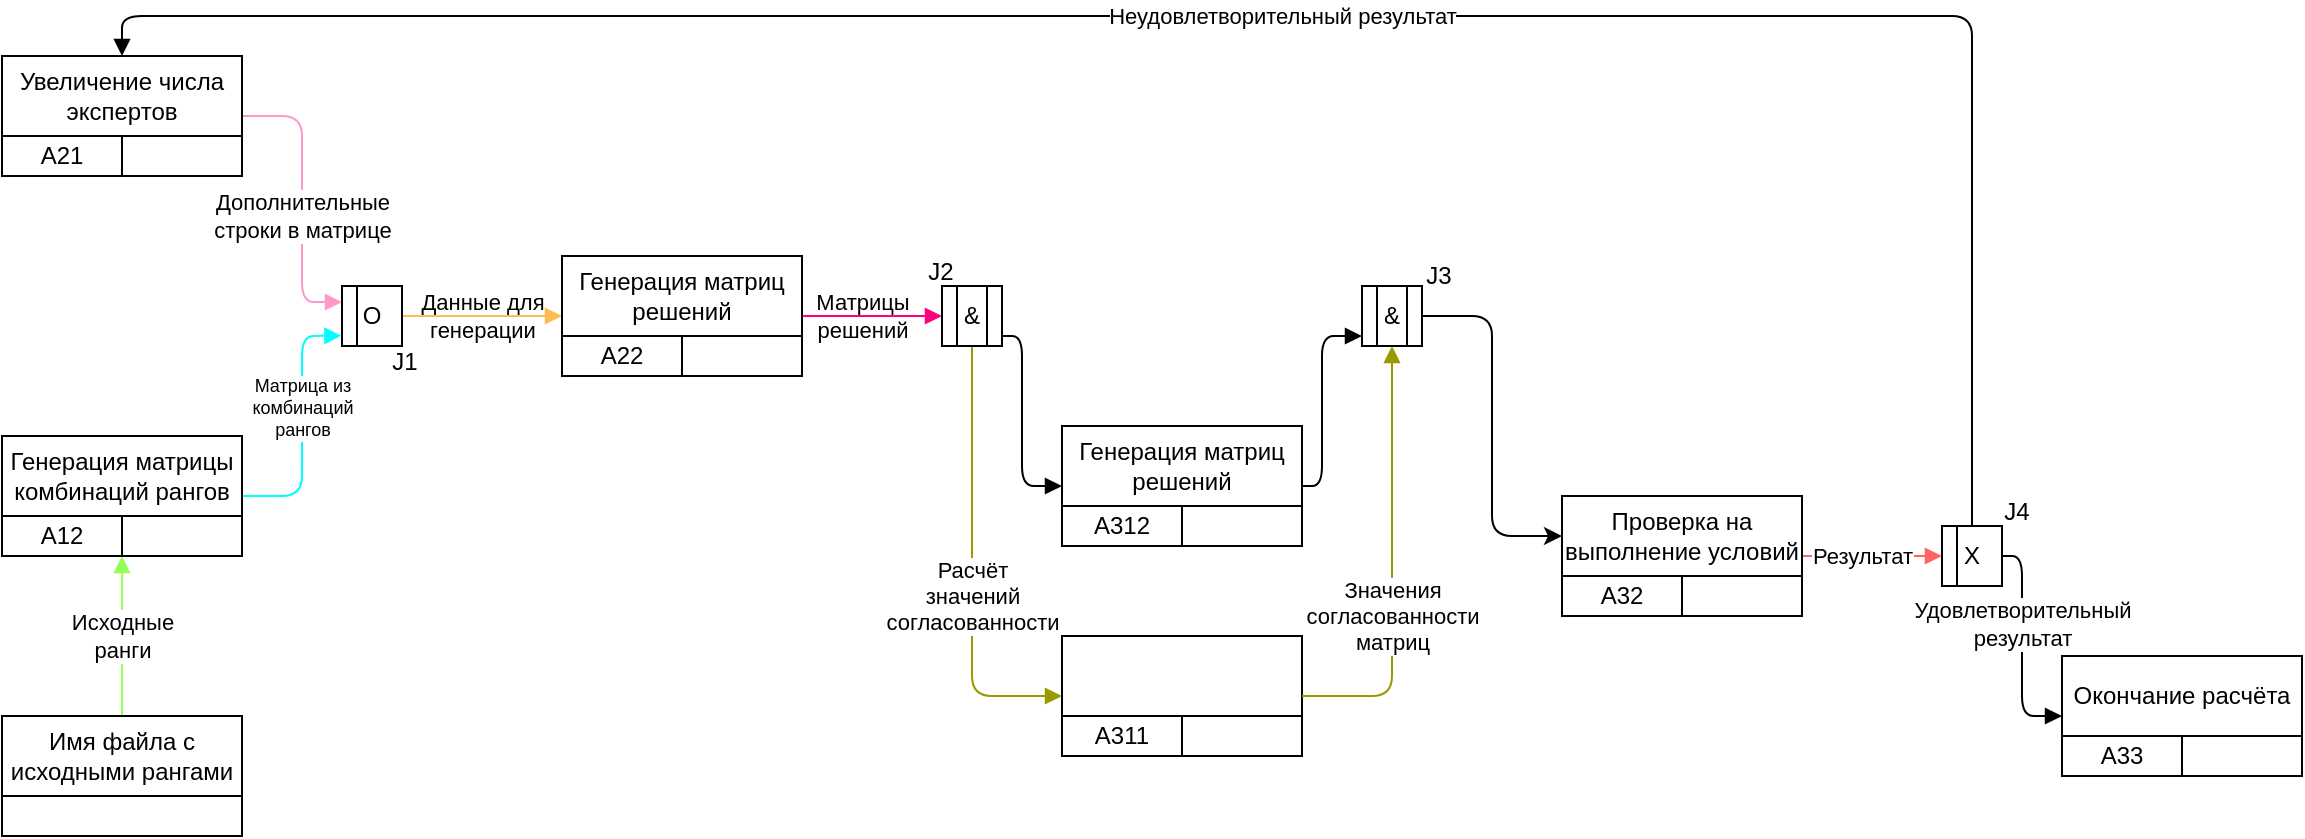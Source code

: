 <mxfile version="22.1.4" type="github">
  <diagram name="Страница — 1" id="2axHYxeO-4VpE9UikgM9">
    <mxGraphModel dx="330" dy="179" grid="1" gridSize="10" guides="1" tooltips="1" connect="1" arrows="1" fold="1" page="1" pageScale="1" pageWidth="827" pageHeight="1169" math="0" shadow="0">
      <root>
        <mxCell id="0" />
        <mxCell id="1" parent="0" />
        <mxCell id="rHtwVeTPGvIX2-GxLPoe-113" value="&lt;div&gt;Исходные&lt;/div&gt;&lt;div&gt;ранги&lt;br&gt;&lt;/div&gt;" style="edgeStyle=orthogonalEdgeStyle;rounded=1;orthogonalLoop=1;jettySize=auto;html=1;entryX=1;entryY=1;entryDx=0;entryDy=0;strokeColor=#94FF57;endArrow=block;endFill=1;" parent="1" source="rHtwVeTPGvIX2-GxLPoe-112" target="rHtwVeTPGvIX2-GxLPoe-55" edge="1">
          <mxGeometry relative="1" as="geometry" />
        </mxCell>
        <mxCell id="rHtwVeTPGvIX2-GxLPoe-78" value="Результат" style="edgeStyle=orthogonalEdgeStyle;rounded=0;orthogonalLoop=1;jettySize=auto;html=1;exitX=1;exitY=0.75;exitDx=0;exitDy=0;entryX=0;entryY=0.5;entryDx=0;entryDy=0;endArrow=block;endFill=1;strokeColor=#FF6363;" parent="1" source="rHtwVeTPGvIX2-GxLPoe-75" target="rHtwVeTPGvIX2-GxLPoe-76" edge="1">
          <mxGeometry x="-0.143" relative="1" as="geometry">
            <mxPoint as="offset" />
          </mxGeometry>
        </mxCell>
        <mxCell id="rHtwVeTPGvIX2-GxLPoe-50" value="&lt;div&gt;Данные для&lt;/div&gt;&lt;div&gt;генерации&lt;br&gt;&lt;/div&gt;" style="edgeStyle=orthogonalEdgeStyle;rounded=0;orthogonalLoop=1;jettySize=auto;html=1;entryX=0;entryY=0.75;entryDx=0;entryDy=0;endArrow=block;endFill=1;strokeColor=#FFBB54;labelBackgroundColor=none;" parent="1" source="rHtwVeTPGvIX2-GxLPoe-49" target="rHtwVeTPGvIX2-GxLPoe-8" edge="1">
          <mxGeometry relative="1" as="geometry">
            <mxPoint as="offset" />
          </mxGeometry>
        </mxCell>
        <mxCell id="rHtwVeTPGvIX2-GxLPoe-61" value="Дополнительные&lt;br style=&quot;font-size: 10px;&quot;&gt;строки в матрице" style="edgeStyle=orthogonalEdgeStyle;rounded=1;orthogonalLoop=1;jettySize=auto;html=1;exitX=1;exitY=0.75;exitDx=0;exitDy=0;entryX=0;entryY=0.25;entryDx=0;entryDy=0;strokeColor=#FF99CC;endArrow=block;endFill=1;" parent="1" source="rHtwVeTPGvIX2-GxLPoe-47" target="rHtwVeTPGvIX2-GxLPoe-49" edge="1">
          <mxGeometry x="0.115" relative="1" as="geometry">
            <Array as="points">
              <mxPoint x="150" y="210" />
              <mxPoint x="150" y="303" />
              <mxPoint x="170" y="303" />
            </Array>
            <mxPoint as="offset" />
          </mxGeometry>
        </mxCell>
        <mxCell id="rHtwVeTPGvIX2-GxLPoe-24" value="&lt;div&gt;Матрицы&lt;/div&gt;&lt;div&gt;решений&lt;/div&gt;" style="endArrow=block;html=1;rounded=0;endFill=1;exitX=1;exitY=0.75;exitDx=0;exitDy=0;strokeColor=#FF0080;startFill=1;labelBackgroundColor=none;entryX=0;entryY=0.5;entryDx=0;entryDy=0;" parent="1" source="rHtwVeTPGvIX2-GxLPoe-8" edge="1" target="rHtwVeTPGvIX2-GxLPoe-95">
          <mxGeometry x="-0.143" width="50" height="50" relative="1" as="geometry">
            <mxPoint x="430" y="300" as="sourcePoint" />
            <mxPoint x="500" y="310" as="targetPoint" />
            <mxPoint as="offset" />
          </mxGeometry>
        </mxCell>
        <mxCell id="rHtwVeTPGvIX2-GxLPoe-58" value="&lt;div style=&quot;font-size: 9px;&quot;&gt;Матрица из&lt;/div&gt;&lt;div style=&quot;font-size: 9px;&quot;&gt;комбинаций&lt;/div&gt;&lt;div style=&quot;font-size: 9px;&quot;&gt;рангов&lt;/div&gt;" style="endArrow=block;html=1;rounded=1;exitX=1;exitY=0.75;exitDx=0;exitDy=0;entryX=-0.01;entryY=0.828;entryDx=0;entryDy=0;endFill=1;strokeColor=#00FFFF;fontSize=9;entryPerimeter=0;" parent="1" source="rHtwVeTPGvIX2-GxLPoe-56" target="rHtwVeTPGvIX2-GxLPoe-49" edge="1">
          <mxGeometry x="0.144" width="50" height="50" relative="1" as="geometry">
            <mxPoint x="180" y="350" as="sourcePoint" />
            <mxPoint x="230" y="300" as="targetPoint" />
            <Array as="points">
              <mxPoint x="150" y="400" />
              <mxPoint x="150" y="320" />
            </Array>
            <mxPoint as="offset" />
          </mxGeometry>
        </mxCell>
        <mxCell id="rHtwVeTPGvIX2-GxLPoe-9" value="" style="group" parent="1" vertex="1" connectable="0">
          <mxGeometry x="280" y="280" width="120" height="60" as="geometry" />
        </mxCell>
        <mxCell id="rHtwVeTPGvIX2-GxLPoe-2" value="" style="rounded=0;whiteSpace=wrap;html=1;" parent="rHtwVeTPGvIX2-GxLPoe-9" vertex="1">
          <mxGeometry width="120" height="60" as="geometry" />
        </mxCell>
        <mxCell id="rHtwVeTPGvIX2-GxLPoe-3" value="" style="rounded=0;whiteSpace=wrap;html=1;" parent="rHtwVeTPGvIX2-GxLPoe-9" vertex="1">
          <mxGeometry y="40" width="60" height="20" as="geometry" />
        </mxCell>
        <mxCell id="rHtwVeTPGvIX2-GxLPoe-4" value="" style="rounded=0;whiteSpace=wrap;html=1;" parent="rHtwVeTPGvIX2-GxLPoe-9" vertex="1">
          <mxGeometry x="60" y="40" width="60" height="20" as="geometry" />
        </mxCell>
        <mxCell id="rHtwVeTPGvIX2-GxLPoe-6" value="А22" style="text;html=1;strokeColor=none;fillColor=none;align=center;verticalAlign=middle;whiteSpace=wrap;rounded=0;" parent="rHtwVeTPGvIX2-GxLPoe-9" vertex="1">
          <mxGeometry y="40" width="60" height="20" as="geometry" />
        </mxCell>
        <mxCell id="rHtwVeTPGvIX2-GxLPoe-8" value="Генерация матриц решений" style="text;html=1;strokeColor=none;fillColor=none;align=center;verticalAlign=middle;whiteSpace=wrap;rounded=0;" parent="rHtwVeTPGvIX2-GxLPoe-9" vertex="1">
          <mxGeometry width="120" height="40" as="geometry" />
        </mxCell>
        <mxCell id="rHtwVeTPGvIX2-GxLPoe-42" value="" style="group" parent="1" vertex="1" connectable="0">
          <mxGeometry y="180" width="120" height="60" as="geometry" />
        </mxCell>
        <mxCell id="rHtwVeTPGvIX2-GxLPoe-43" value="" style="rounded=0;whiteSpace=wrap;html=1;" parent="rHtwVeTPGvIX2-GxLPoe-42" vertex="1">
          <mxGeometry width="120" height="60" as="geometry" />
        </mxCell>
        <mxCell id="rHtwVeTPGvIX2-GxLPoe-44" value="" style="rounded=0;whiteSpace=wrap;html=1;" parent="rHtwVeTPGvIX2-GxLPoe-42" vertex="1">
          <mxGeometry y="40" width="60" height="20" as="geometry" />
        </mxCell>
        <mxCell id="rHtwVeTPGvIX2-GxLPoe-45" value="" style="rounded=0;whiteSpace=wrap;html=1;" parent="rHtwVeTPGvIX2-GxLPoe-42" vertex="1">
          <mxGeometry x="60" y="40" width="60" height="20" as="geometry" />
        </mxCell>
        <mxCell id="rHtwVeTPGvIX2-GxLPoe-46" value="А21" style="text;html=1;strokeColor=none;fillColor=none;align=center;verticalAlign=middle;whiteSpace=wrap;rounded=0;" parent="rHtwVeTPGvIX2-GxLPoe-42" vertex="1">
          <mxGeometry y="40" width="60" height="20" as="geometry" />
        </mxCell>
        <mxCell id="rHtwVeTPGvIX2-GxLPoe-47" value="Увеличение числа экспертов" style="text;html=1;strokeColor=none;fillColor=none;align=center;verticalAlign=middle;whiteSpace=wrap;rounded=0;" parent="rHtwVeTPGvIX2-GxLPoe-42" vertex="1">
          <mxGeometry width="120" height="40" as="geometry" />
        </mxCell>
        <mxCell id="rHtwVeTPGvIX2-GxLPoe-49" value="O" style="rounded=0;whiteSpace=wrap;html=1;" parent="1" vertex="1">
          <mxGeometry x="170" y="295" width="30" height="30" as="geometry" />
        </mxCell>
        <mxCell id="rHtwVeTPGvIX2-GxLPoe-51" value="" style="group" parent="1" vertex="1" connectable="0">
          <mxGeometry y="370" width="120" height="60" as="geometry" />
        </mxCell>
        <mxCell id="rHtwVeTPGvIX2-GxLPoe-52" value="" style="rounded=0;whiteSpace=wrap;html=1;" parent="rHtwVeTPGvIX2-GxLPoe-51" vertex="1">
          <mxGeometry width="120" height="60" as="geometry" />
        </mxCell>
        <mxCell id="rHtwVeTPGvIX2-GxLPoe-53" value="" style="rounded=0;whiteSpace=wrap;html=1;" parent="rHtwVeTPGvIX2-GxLPoe-51" vertex="1">
          <mxGeometry y="40" width="60" height="20" as="geometry" />
        </mxCell>
        <mxCell id="rHtwVeTPGvIX2-GxLPoe-54" value="" style="rounded=0;whiteSpace=wrap;html=1;" parent="rHtwVeTPGvIX2-GxLPoe-51" vertex="1">
          <mxGeometry x="60" y="40" width="60" height="20" as="geometry" />
        </mxCell>
        <mxCell id="rHtwVeTPGvIX2-GxLPoe-55" value="А12" style="text;html=1;strokeColor=none;fillColor=none;align=center;verticalAlign=middle;whiteSpace=wrap;rounded=0;" parent="rHtwVeTPGvIX2-GxLPoe-51" vertex="1">
          <mxGeometry y="40" width="60" height="20" as="geometry" />
        </mxCell>
        <mxCell id="rHtwVeTPGvIX2-GxLPoe-56" value="Генерация матрицы комбинаций рангов" style="text;html=1;strokeColor=none;fillColor=none;align=center;verticalAlign=middle;whiteSpace=wrap;rounded=0;" parent="rHtwVeTPGvIX2-GxLPoe-51" vertex="1">
          <mxGeometry width="120" height="40" as="geometry" />
        </mxCell>
        <mxCell id="rHtwVeTPGvIX2-GxLPoe-59" value="" style="endArrow=none;html=1;rounded=0;entryX=0.25;entryY=0;entryDx=0;entryDy=0;exitX=0.25;exitY=1;exitDx=0;exitDy=0;" parent="1" source="rHtwVeTPGvIX2-GxLPoe-49" target="rHtwVeTPGvIX2-GxLPoe-49" edge="1">
          <mxGeometry width="50" height="50" relative="1" as="geometry">
            <mxPoint x="160" y="350" as="sourcePoint" />
            <mxPoint x="210" y="300" as="targetPoint" />
          </mxGeometry>
        </mxCell>
        <mxCell id="rHtwVeTPGvIX2-GxLPoe-70" value="" style="group" parent="1" vertex="1" connectable="0">
          <mxGeometry x="780" y="400" width="120" height="60" as="geometry" />
        </mxCell>
        <mxCell id="rHtwVeTPGvIX2-GxLPoe-71" value="" style="rounded=0;whiteSpace=wrap;html=1;" parent="rHtwVeTPGvIX2-GxLPoe-70" vertex="1">
          <mxGeometry width="120" height="60" as="geometry" />
        </mxCell>
        <mxCell id="rHtwVeTPGvIX2-GxLPoe-72" value="" style="rounded=0;whiteSpace=wrap;html=1;" parent="rHtwVeTPGvIX2-GxLPoe-70" vertex="1">
          <mxGeometry y="40" width="60" height="20" as="geometry" />
        </mxCell>
        <mxCell id="rHtwVeTPGvIX2-GxLPoe-73" value="" style="rounded=0;whiteSpace=wrap;html=1;" parent="rHtwVeTPGvIX2-GxLPoe-70" vertex="1">
          <mxGeometry x="60" y="40" width="60" height="20" as="geometry" />
        </mxCell>
        <mxCell id="rHtwVeTPGvIX2-GxLPoe-74" value="А32" style="text;html=1;strokeColor=none;fillColor=none;align=center;verticalAlign=middle;whiteSpace=wrap;rounded=0;" parent="rHtwVeTPGvIX2-GxLPoe-70" vertex="1">
          <mxGeometry y="40" width="60" height="20" as="geometry" />
        </mxCell>
        <mxCell id="rHtwVeTPGvIX2-GxLPoe-75" value="Проверка на выполнение условий" style="text;html=1;strokeColor=none;fillColor=none;align=center;verticalAlign=middle;whiteSpace=wrap;rounded=0;" parent="rHtwVeTPGvIX2-GxLPoe-70" vertex="1">
          <mxGeometry width="120" height="40" as="geometry" />
        </mxCell>
        <mxCell id="rHtwVeTPGvIX2-GxLPoe-79" value="Неудовлетворительный результат" style="edgeStyle=orthogonalEdgeStyle;rounded=1;orthogonalLoop=1;jettySize=auto;html=1;entryX=0.5;entryY=0;entryDx=0;entryDy=0;exitX=0.5;exitY=0;exitDx=0;exitDy=0;endArrow=block;endFill=1;" parent="1" source="rHtwVeTPGvIX2-GxLPoe-76" target="rHtwVeTPGvIX2-GxLPoe-47" edge="1">
          <mxGeometry relative="1" as="geometry">
            <Array as="points">
              <mxPoint x="985" y="160" />
              <mxPoint x="60" y="160" />
            </Array>
          </mxGeometry>
        </mxCell>
        <mxCell id="rHtwVeTPGvIX2-GxLPoe-81" value="Удовлетворительный&lt;br&gt;результат" style="rounded=1;orthogonalLoop=1;jettySize=auto;html=1;exitX=1;exitY=0.5;exitDx=0;exitDy=0;entryX=0;entryY=0.75;entryDx=0;entryDy=0;endArrow=block;endFill=1;strokeColor=default;edgeStyle=orthogonalEdgeStyle;" parent="1" source="rHtwVeTPGvIX2-GxLPoe-76" target="rHtwVeTPGvIX2-GxLPoe-88" edge="1">
          <mxGeometry x="-0.2" relative="1" as="geometry">
            <mxPoint x="1060" y="440" as="targetPoint" />
            <mxPoint as="offset" />
            <Array as="points">
              <mxPoint x="1010" y="430" />
              <mxPoint x="1010" y="510" />
            </Array>
          </mxGeometry>
        </mxCell>
        <mxCell id="rHtwVeTPGvIX2-GxLPoe-76" value="X" style="rounded=0;whiteSpace=wrap;html=1;" parent="1" vertex="1">
          <mxGeometry x="970" y="415" width="30" height="30" as="geometry" />
        </mxCell>
        <mxCell id="rHtwVeTPGvIX2-GxLPoe-77" value="" style="endArrow=none;html=1;rounded=0;entryX=0.25;entryY=0;entryDx=0;entryDy=0;exitX=0.25;exitY=1;exitDx=0;exitDy=0;" parent="1" source="rHtwVeTPGvIX2-GxLPoe-76" target="rHtwVeTPGvIX2-GxLPoe-76" edge="1">
          <mxGeometry width="50" height="50" relative="1" as="geometry">
            <mxPoint x="960" y="470" as="sourcePoint" />
            <mxPoint x="1010" y="420" as="targetPoint" />
          </mxGeometry>
        </mxCell>
        <mxCell id="rHtwVeTPGvIX2-GxLPoe-83" value="" style="group" parent="1" vertex="1" connectable="0">
          <mxGeometry x="1030" y="480" width="120" height="60" as="geometry" />
        </mxCell>
        <mxCell id="rHtwVeTPGvIX2-GxLPoe-84" value="" style="rounded=0;whiteSpace=wrap;html=1;" parent="rHtwVeTPGvIX2-GxLPoe-83" vertex="1">
          <mxGeometry width="120" height="60" as="geometry" />
        </mxCell>
        <mxCell id="rHtwVeTPGvIX2-GxLPoe-85" value="" style="rounded=0;whiteSpace=wrap;html=1;" parent="rHtwVeTPGvIX2-GxLPoe-83" vertex="1">
          <mxGeometry y="40" width="60" height="20" as="geometry" />
        </mxCell>
        <mxCell id="rHtwVeTPGvIX2-GxLPoe-86" value="" style="rounded=0;whiteSpace=wrap;html=1;" parent="rHtwVeTPGvIX2-GxLPoe-83" vertex="1">
          <mxGeometry x="60" y="40" width="60" height="20" as="geometry" />
        </mxCell>
        <mxCell id="rHtwVeTPGvIX2-GxLPoe-87" value="А33" style="text;html=1;strokeColor=none;fillColor=none;align=center;verticalAlign=middle;whiteSpace=wrap;rounded=0;" parent="rHtwVeTPGvIX2-GxLPoe-83" vertex="1">
          <mxGeometry y="40" width="60" height="20" as="geometry" />
        </mxCell>
        <mxCell id="rHtwVeTPGvIX2-GxLPoe-88" value="Окончание расчёта" style="text;html=1;strokeColor=none;fillColor=none;align=center;verticalAlign=middle;whiteSpace=wrap;rounded=0;" parent="rHtwVeTPGvIX2-GxLPoe-83" vertex="1">
          <mxGeometry width="120" height="40" as="geometry" />
        </mxCell>
        <mxCell id="lcVxslAkRvURmsZlSyza-7" value="Расчёт&lt;br&gt;значений&lt;br&gt;согласованности" style="edgeStyle=orthogonalEdgeStyle;rounded=1;orthogonalLoop=1;jettySize=auto;html=1;entryX=0;entryY=0.5;entryDx=0;entryDy=0;endArrow=block;endFill=1;strokeColor=#999900;" edge="1" parent="1" source="rHtwVeTPGvIX2-GxLPoe-95" target="lcVxslAkRvURmsZlSyza-2">
          <mxGeometry x="0.136" relative="1" as="geometry">
            <mxPoint x="530" y="430" as="targetPoint" />
            <Array as="points">
              <mxPoint x="485" y="500" />
            </Array>
            <mxPoint as="offset" />
          </mxGeometry>
        </mxCell>
        <mxCell id="lcVxslAkRvURmsZlSyza-23" style="edgeStyle=orthogonalEdgeStyle;rounded=1;orthogonalLoop=1;jettySize=auto;html=1;entryX=0;entryY=0.75;entryDx=0;entryDy=0;exitX=1.003;exitY=0.832;exitDx=0;exitDy=0;exitPerimeter=0;endArrow=block;endFill=1;" edge="1" parent="1" source="rHtwVeTPGvIX2-GxLPoe-95" target="lcVxslAkRvURmsZlSyza-22">
          <mxGeometry relative="1" as="geometry">
            <Array as="points">
              <mxPoint x="510" y="320" />
              <mxPoint x="510" y="395" />
            </Array>
          </mxGeometry>
        </mxCell>
        <mxCell id="rHtwVeTPGvIX2-GxLPoe-95" value="&amp;amp;" style="rounded=0;whiteSpace=wrap;html=1;" parent="1" vertex="1">
          <mxGeometry x="470" y="295" width="30" height="30" as="geometry" />
        </mxCell>
        <mxCell id="rHtwVeTPGvIX2-GxLPoe-96" value="" style="endArrow=none;html=1;rounded=0;entryX=0.25;entryY=0;entryDx=0;entryDy=0;exitX=0.25;exitY=1;exitDx=0;exitDy=0;" parent="1" source="rHtwVeTPGvIX2-GxLPoe-95" target="rHtwVeTPGvIX2-GxLPoe-95" edge="1">
          <mxGeometry width="50" height="50" relative="1" as="geometry">
            <mxPoint x="460" y="350" as="sourcePoint" />
            <mxPoint x="510" y="300" as="targetPoint" />
          </mxGeometry>
        </mxCell>
        <mxCell id="rHtwVeTPGvIX2-GxLPoe-98" value="" style="endArrow=none;html=1;rounded=0;entryX=0.75;entryY=0;entryDx=0;entryDy=0;exitX=0.75;exitY=1;exitDx=0;exitDy=0;" parent="1" source="rHtwVeTPGvIX2-GxLPoe-95" target="rHtwVeTPGvIX2-GxLPoe-95" edge="1">
          <mxGeometry width="50" height="50" relative="1" as="geometry">
            <mxPoint x="488" y="335" as="sourcePoint" />
            <mxPoint x="488" y="305" as="targetPoint" />
          </mxGeometry>
        </mxCell>
        <mxCell id="rHtwVeTPGvIX2-GxLPoe-107" value="" style="group" parent="1" vertex="1" connectable="0">
          <mxGeometry y="510" width="120" height="60" as="geometry" />
        </mxCell>
        <mxCell id="rHtwVeTPGvIX2-GxLPoe-108" value="" style="rounded=0;whiteSpace=wrap;html=1;" parent="rHtwVeTPGvIX2-GxLPoe-107" vertex="1">
          <mxGeometry width="120" height="60" as="geometry" />
        </mxCell>
        <mxCell id="rHtwVeTPGvIX2-GxLPoe-109" value="" style="rounded=0;whiteSpace=wrap;html=1;" parent="rHtwVeTPGvIX2-GxLPoe-107" vertex="1">
          <mxGeometry y="40" width="120" height="20" as="geometry" />
        </mxCell>
        <mxCell id="rHtwVeTPGvIX2-GxLPoe-112" value="Имя файла с исходными рангами" style="text;html=1;strokeColor=none;fillColor=none;align=center;verticalAlign=middle;whiteSpace=wrap;rounded=0;" parent="rHtwVeTPGvIX2-GxLPoe-107" vertex="1">
          <mxGeometry width="120" height="40" as="geometry" />
        </mxCell>
        <mxCell id="lcVxslAkRvURmsZlSyza-1" value="" style="group" vertex="1" connectable="0" parent="1">
          <mxGeometry x="530" y="470" width="120" height="60" as="geometry" />
        </mxCell>
        <mxCell id="lcVxslAkRvURmsZlSyza-2" value="" style="rounded=0;whiteSpace=wrap;html=1;" vertex="1" parent="lcVxslAkRvURmsZlSyza-1">
          <mxGeometry width="120" height="60" as="geometry" />
        </mxCell>
        <mxCell id="lcVxslAkRvURmsZlSyza-3" value="" style="rounded=0;whiteSpace=wrap;html=1;" vertex="1" parent="lcVxslAkRvURmsZlSyza-1">
          <mxGeometry y="40" width="60" height="20" as="geometry" />
        </mxCell>
        <mxCell id="lcVxslAkRvURmsZlSyza-4" value="" style="rounded=0;whiteSpace=wrap;html=1;" vertex="1" parent="lcVxslAkRvURmsZlSyza-1">
          <mxGeometry x="60" y="40" width="60" height="20" as="geometry" />
        </mxCell>
        <mxCell id="lcVxslAkRvURmsZlSyza-5" value="А311" style="text;html=1;strokeColor=none;fillColor=none;align=center;verticalAlign=middle;whiteSpace=wrap;rounded=0;" vertex="1" parent="lcVxslAkRvURmsZlSyza-1">
          <mxGeometry y="40" width="60" height="20" as="geometry" />
        </mxCell>
        <mxCell id="lcVxslAkRvURmsZlSyza-12" style="edgeStyle=orthogonalEdgeStyle;rounded=1;orthogonalLoop=1;jettySize=auto;html=1;entryX=0;entryY=0.5;entryDx=0;entryDy=0;" edge="1" parent="1" source="lcVxslAkRvURmsZlSyza-8" target="rHtwVeTPGvIX2-GxLPoe-75">
          <mxGeometry relative="1" as="geometry" />
        </mxCell>
        <mxCell id="lcVxslAkRvURmsZlSyza-8" value="&amp;amp;" style="rounded=0;whiteSpace=wrap;html=1;" vertex="1" parent="1">
          <mxGeometry x="680" y="295" width="30" height="30" as="geometry" />
        </mxCell>
        <mxCell id="lcVxslAkRvURmsZlSyza-9" value="" style="endArrow=none;html=1;rounded=0;entryX=0.25;entryY=0;entryDx=0;entryDy=0;exitX=0.25;exitY=1;exitDx=0;exitDy=0;" edge="1" parent="1" source="lcVxslAkRvURmsZlSyza-8" target="lcVxslAkRvURmsZlSyza-8">
          <mxGeometry width="50" height="50" relative="1" as="geometry">
            <mxPoint x="670" y="350" as="sourcePoint" />
            <mxPoint x="720" y="300" as="targetPoint" />
          </mxGeometry>
        </mxCell>
        <mxCell id="lcVxslAkRvURmsZlSyza-10" value="" style="endArrow=none;html=1;rounded=0;entryX=0.75;entryY=0;entryDx=0;entryDy=0;exitX=0.75;exitY=1;exitDx=0;exitDy=0;" edge="1" parent="1" source="lcVxslAkRvURmsZlSyza-8" target="lcVxslAkRvURmsZlSyza-8">
          <mxGeometry width="50" height="50" relative="1" as="geometry">
            <mxPoint x="698" y="335" as="sourcePoint" />
            <mxPoint x="698" y="305" as="targetPoint" />
          </mxGeometry>
        </mxCell>
        <mxCell id="lcVxslAkRvURmsZlSyza-11" value="Значения&lt;br&gt;согласованности&lt;br&gt;матриц" style="edgeStyle=orthogonalEdgeStyle;rounded=1;orthogonalLoop=1;jettySize=auto;html=1;exitX=1;exitY=0.5;exitDx=0;exitDy=0;entryX=0.5;entryY=1;entryDx=0;entryDy=0;strokeColor=#999900;endArrow=block;endFill=1;" edge="1" parent="1" source="lcVxslAkRvURmsZlSyza-2" target="lcVxslAkRvURmsZlSyza-8">
          <mxGeometry x="-0.227" relative="1" as="geometry">
            <mxPoint x="650" y="430" as="sourcePoint" />
            <Array as="points">
              <mxPoint x="695" y="500" />
            </Array>
            <mxPoint as="offset" />
          </mxGeometry>
        </mxCell>
        <mxCell id="lcVxslAkRvURmsZlSyza-13" value="J1" style="text;html=1;align=center;verticalAlign=middle;resizable=0;points=[];autosize=1;strokeColor=none;fillColor=none;" vertex="1" parent="1">
          <mxGeometry x="181" y="318" width="40" height="30" as="geometry" />
        </mxCell>
        <mxCell id="lcVxslAkRvURmsZlSyza-14" value="J2" style="text;html=1;align=center;verticalAlign=middle;resizable=0;points=[];autosize=1;strokeColor=none;fillColor=none;" vertex="1" parent="1">
          <mxGeometry x="449" y="273" width="40" height="30" as="geometry" />
        </mxCell>
        <mxCell id="lcVxslAkRvURmsZlSyza-15" value="J3" style="text;html=1;align=center;verticalAlign=middle;resizable=0;points=[];autosize=1;strokeColor=none;fillColor=none;" vertex="1" parent="1">
          <mxGeometry x="698" y="275" width="40" height="30" as="geometry" />
        </mxCell>
        <mxCell id="lcVxslAkRvURmsZlSyza-16" value="J4" style="text;html=1;align=center;verticalAlign=middle;resizable=0;points=[];autosize=1;strokeColor=none;fillColor=none;" vertex="1" parent="1">
          <mxGeometry x="987" y="393" width="40" height="30" as="geometry" />
        </mxCell>
        <mxCell id="lcVxslAkRvURmsZlSyza-17" value="" style="group" vertex="1" connectable="0" parent="1">
          <mxGeometry x="530" y="365" width="120" height="60" as="geometry" />
        </mxCell>
        <mxCell id="lcVxslAkRvURmsZlSyza-18" value="" style="rounded=0;whiteSpace=wrap;html=1;" vertex="1" parent="lcVxslAkRvURmsZlSyza-17">
          <mxGeometry width="120" height="60" as="geometry" />
        </mxCell>
        <mxCell id="lcVxslAkRvURmsZlSyza-19" value="" style="rounded=0;whiteSpace=wrap;html=1;" vertex="1" parent="lcVxslAkRvURmsZlSyza-17">
          <mxGeometry y="40" width="60" height="20" as="geometry" />
        </mxCell>
        <mxCell id="lcVxslAkRvURmsZlSyza-20" value="" style="rounded=0;whiteSpace=wrap;html=1;" vertex="1" parent="lcVxslAkRvURmsZlSyza-17">
          <mxGeometry x="60" y="40" width="60" height="20" as="geometry" />
        </mxCell>
        <mxCell id="lcVxslAkRvURmsZlSyza-21" value="А312" style="text;html=1;strokeColor=none;fillColor=none;align=center;verticalAlign=middle;whiteSpace=wrap;rounded=0;" vertex="1" parent="lcVxslAkRvURmsZlSyza-17">
          <mxGeometry y="40" width="60" height="20" as="geometry" />
        </mxCell>
        <mxCell id="lcVxslAkRvURmsZlSyza-22" value="Генерация матриц решений" style="text;html=1;strokeColor=none;fillColor=none;align=center;verticalAlign=middle;whiteSpace=wrap;rounded=0;" vertex="1" parent="lcVxslAkRvURmsZlSyza-17">
          <mxGeometry width="120" height="40" as="geometry" />
        </mxCell>
        <mxCell id="lcVxslAkRvURmsZlSyza-24" style="edgeStyle=orthogonalEdgeStyle;rounded=1;orthogonalLoop=1;jettySize=auto;html=1;exitX=1;exitY=0.75;exitDx=0;exitDy=0;endArrow=block;endFill=1;" edge="1" parent="1" source="lcVxslAkRvURmsZlSyza-22">
          <mxGeometry relative="1" as="geometry">
            <mxPoint x="680" y="320" as="targetPoint" />
            <Array as="points">
              <mxPoint x="660" y="395" />
              <mxPoint x="660" y="320" />
              <mxPoint x="680" y="320" />
            </Array>
          </mxGeometry>
        </mxCell>
      </root>
    </mxGraphModel>
  </diagram>
</mxfile>

